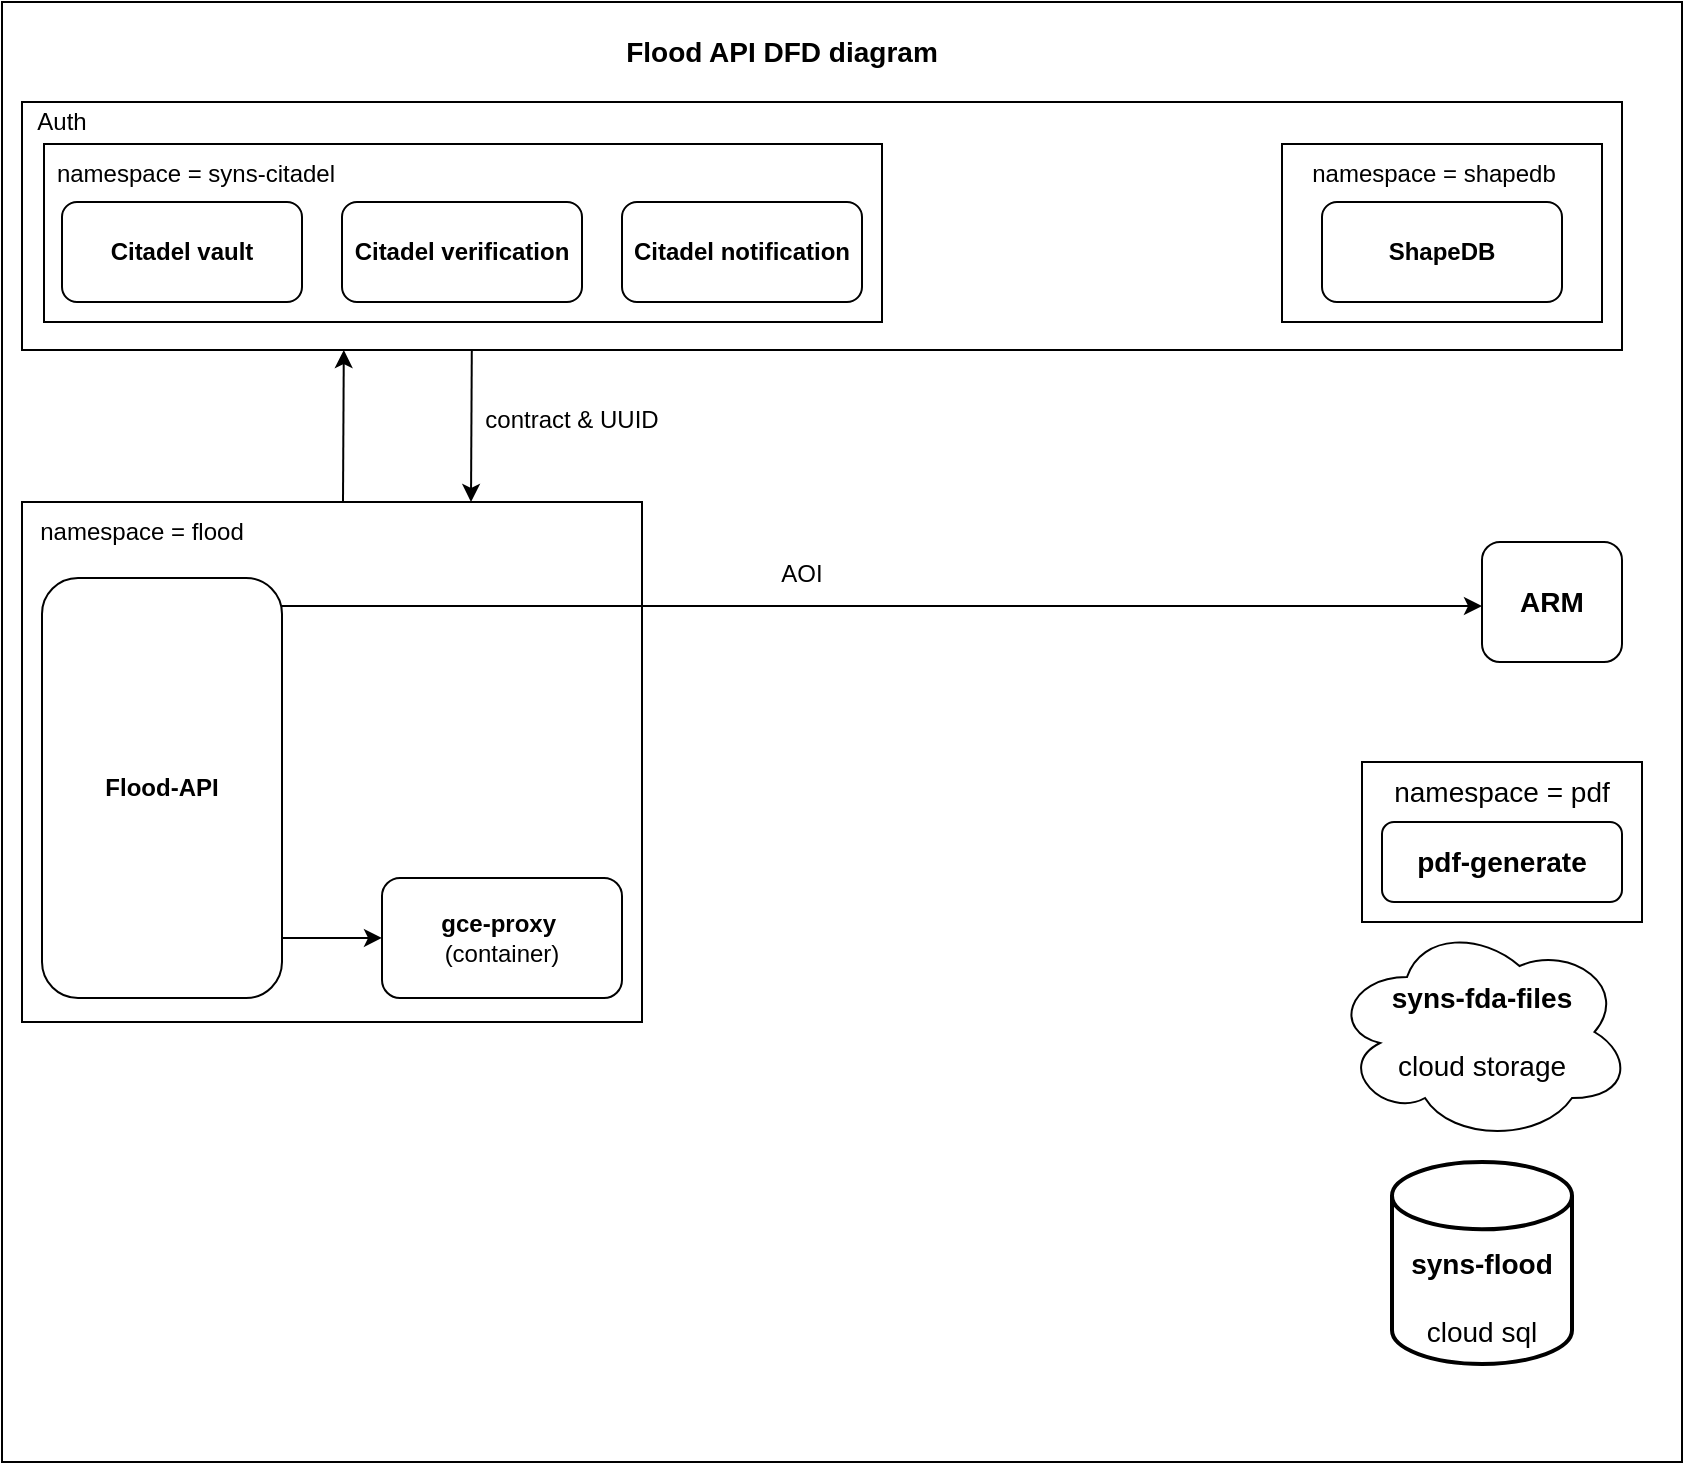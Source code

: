 <mxfile version="15.7.0" type="github">
  <diagram id="u1A7Wv8suJlV6ekKMkJ3" name="Page-1">
    <mxGraphModel dx="1422" dy="762" grid="1" gridSize="10" guides="1" tooltips="1" connect="1" arrows="1" fold="1" page="1" pageScale="1" pageWidth="850" pageHeight="1100" math="0" shadow="0">
      <root>
        <mxCell id="0" />
        <mxCell id="1" parent="0" />
        <mxCell id="8ferR3esrWney0wUMfSO-17" value="" style="rounded=0;whiteSpace=wrap;html=1;" parent="1" vertex="1">
          <mxGeometry x="10" y="20" width="840" height="730" as="geometry" />
        </mxCell>
        <mxCell id="8ferR3esrWney0wUMfSO-18" value="Flood API DFD diagram" style="text;html=1;strokeColor=none;fillColor=none;align=center;verticalAlign=middle;whiteSpace=wrap;rounded=0;fontStyle=1;fontSize=14;" parent="1" vertex="1">
          <mxGeometry x="310" y="30" width="180" height="30" as="geometry" />
        </mxCell>
        <mxCell id="8ferR3esrWney0wUMfSO-24" value="" style="group" parent="1" vertex="1" connectable="0">
          <mxGeometry x="20" y="70" width="800" height="124" as="geometry" />
        </mxCell>
        <mxCell id="8ferR3esrWney0wUMfSO-3" value="" style="rounded=0;whiteSpace=wrap;html=1;" parent="8ferR3esrWney0wUMfSO-24" vertex="1">
          <mxGeometry width="800" height="124" as="geometry" />
        </mxCell>
        <mxCell id="8ferR3esrWney0wUMfSO-5" value="Auth" style="text;html=1;strokeColor=none;fillColor=none;align=center;verticalAlign=middle;whiteSpace=wrap;rounded=0;" parent="8ferR3esrWney0wUMfSO-24" vertex="1">
          <mxGeometry width="40" height="20" as="geometry" />
        </mxCell>
        <mxCell id="8ferR3esrWney0wUMfSO-19" value="" style="group" parent="8ferR3esrWney0wUMfSO-24" vertex="1" connectable="0">
          <mxGeometry x="630" y="21" width="160" height="89" as="geometry" />
        </mxCell>
        <mxCell id="8ferR3esrWney0wUMfSO-11" value="" style="rounded=0;whiteSpace=wrap;html=1;" parent="8ferR3esrWney0wUMfSO-19" vertex="1">
          <mxGeometry width="160" height="89" as="geometry" />
        </mxCell>
        <mxCell id="8ferR3esrWney0wUMfSO-12" value="namespace = shapedb" style="text;html=1;strokeColor=none;fillColor=none;align=center;verticalAlign=middle;whiteSpace=wrap;rounded=0;" parent="8ferR3esrWney0wUMfSO-19" vertex="1">
          <mxGeometry x="1" width="150" height="30" as="geometry" />
        </mxCell>
        <mxCell id="8ferR3esrWney0wUMfSO-13" value="ShapeDB" style="rounded=1;whiteSpace=wrap;html=1;fontStyle=1" parent="8ferR3esrWney0wUMfSO-19" vertex="1">
          <mxGeometry x="20" y="29" width="120" height="50" as="geometry" />
        </mxCell>
        <mxCell id="8ferR3esrWney0wUMfSO-22" value="" style="group" parent="8ferR3esrWney0wUMfSO-24" vertex="1" connectable="0">
          <mxGeometry x="11" y="21" width="419" height="89" as="geometry" />
        </mxCell>
        <mxCell id="8ferR3esrWney0wUMfSO-4" value="" style="rounded=0;whiteSpace=wrap;html=1;" parent="8ferR3esrWney0wUMfSO-22" vertex="1">
          <mxGeometry width="419" height="89" as="geometry" />
        </mxCell>
        <mxCell id="8ferR3esrWney0wUMfSO-6" value="namespace = syns-citadel" style="text;html=1;strokeColor=none;fillColor=none;align=center;verticalAlign=middle;whiteSpace=wrap;rounded=0;" parent="8ferR3esrWney0wUMfSO-22" vertex="1">
          <mxGeometry x="1" width="150" height="30" as="geometry" />
        </mxCell>
        <mxCell id="8ferR3esrWney0wUMfSO-21" value="" style="group" parent="8ferR3esrWney0wUMfSO-22" vertex="1" connectable="0">
          <mxGeometry x="9" y="29" width="400" height="50" as="geometry" />
        </mxCell>
        <mxCell id="8ferR3esrWney0wUMfSO-7" value="Citadel vault" style="rounded=1;whiteSpace=wrap;html=1;fontStyle=1" parent="8ferR3esrWney0wUMfSO-21" vertex="1">
          <mxGeometry width="120" height="50" as="geometry" />
        </mxCell>
        <mxCell id="8ferR3esrWney0wUMfSO-8" value="Citadel verification" style="rounded=1;whiteSpace=wrap;html=1;fontStyle=1" parent="8ferR3esrWney0wUMfSO-21" vertex="1">
          <mxGeometry x="140" width="120" height="50" as="geometry" />
        </mxCell>
        <mxCell id="8ferR3esrWney0wUMfSO-9" value="Citadel notification" style="rounded=1;whiteSpace=wrap;html=1;fontStyle=1" parent="8ferR3esrWney0wUMfSO-21" vertex="1">
          <mxGeometry x="280" width="120" height="50" as="geometry" />
        </mxCell>
        <mxCell id="8ferR3esrWney0wUMfSO-25" value="" style="rounded=0;whiteSpace=wrap;html=1;labelBackgroundColor=none;fontSize=14;" parent="1" vertex="1">
          <mxGeometry x="20" y="270" width="310" height="260" as="geometry" />
        </mxCell>
        <mxCell id="8ferR3esrWney0wUMfSO-27" value="ARM" style="rounded=1;whiteSpace=wrap;html=1;labelBackgroundColor=none;fontSize=14;fontStyle=1" parent="1" vertex="1">
          <mxGeometry x="750" y="290" width="70" height="60" as="geometry" />
        </mxCell>
        <mxCell id="8ferR3esrWney0wUMfSO-31" value="&lt;b&gt;syns-fda-files &lt;/b&gt;&lt;br&gt;&lt;br&gt;cloud storage" style="ellipse;shape=cloud;whiteSpace=wrap;html=1;labelBackgroundColor=none;fontSize=14;" parent="1" vertex="1">
          <mxGeometry x="675" y="480" width="150" height="110" as="geometry" />
        </mxCell>
        <mxCell id="8ferR3esrWney0wUMfSO-32" value="&lt;b&gt;&lt;br&gt;&lt;br&gt;syns-flood&lt;/b&gt;&lt;br&gt;&lt;br&gt;cloud sql" style="strokeWidth=2;html=1;shape=mxgraph.flowchart.database;whiteSpace=wrap;labelBackgroundColor=none;fontSize=14;" parent="1" vertex="1">
          <mxGeometry x="705" y="600" width="90" height="101" as="geometry" />
        </mxCell>
        <mxCell id="8ferR3esrWney0wUMfSO-33" value="" style="group" parent="1" vertex="1" connectable="0">
          <mxGeometry x="690" y="400" width="140" height="80" as="geometry" />
        </mxCell>
        <mxCell id="8ferR3esrWney0wUMfSO-28" value="" style="rounded=0;whiteSpace=wrap;html=1;labelBackgroundColor=none;fontSize=14;" parent="8ferR3esrWney0wUMfSO-33" vertex="1">
          <mxGeometry width="140" height="80" as="geometry" />
        </mxCell>
        <mxCell id="8ferR3esrWney0wUMfSO-29" value="namespace = pdf" style="text;html=1;strokeColor=none;fillColor=none;align=center;verticalAlign=middle;whiteSpace=wrap;rounded=0;labelBackgroundColor=none;fontSize=14;" parent="8ferR3esrWney0wUMfSO-33" vertex="1">
          <mxGeometry x="10" width="120" height="30" as="geometry" />
        </mxCell>
        <mxCell id="8ferR3esrWney0wUMfSO-30" value="pdf-generate" style="rounded=1;whiteSpace=wrap;html=1;labelBackgroundColor=none;fontSize=14;fontStyle=1" parent="8ferR3esrWney0wUMfSO-33" vertex="1">
          <mxGeometry x="10" y="30" width="120" height="40" as="geometry" />
        </mxCell>
        <mxCell id="O1O7jSlh3-RSl_De3UBC-1" value="namespace = flood" style="text;html=1;strokeColor=none;fillColor=none;align=center;verticalAlign=middle;whiteSpace=wrap;rounded=0;" vertex="1" parent="1">
          <mxGeometry x="20" y="270" width="120" height="30" as="geometry" />
        </mxCell>
        <mxCell id="O1O7jSlh3-RSl_De3UBC-11" value="" style="group" vertex="1" connectable="0" parent="1">
          <mxGeometry x="30" y="308" width="290" height="210" as="geometry" />
        </mxCell>
        <mxCell id="O1O7jSlh3-RSl_De3UBC-3" value="&lt;b&gt;Flood-API&lt;/b&gt;" style="rounded=1;whiteSpace=wrap;html=1;" vertex="1" parent="O1O7jSlh3-RSl_De3UBC-11">
          <mxGeometry width="120" height="210" as="geometry" />
        </mxCell>
        <mxCell id="O1O7jSlh3-RSl_De3UBC-6" value="&lt;b&gt;gce-proxy&lt;/b&gt;&lt;span&gt;&amp;nbsp;&lt;/span&gt;&lt;br&gt;&lt;span&gt;(container)&lt;/span&gt;" style="rounded=1;whiteSpace=wrap;html=1;" vertex="1" parent="O1O7jSlh3-RSl_De3UBC-11">
          <mxGeometry x="170" y="150" width="120" height="60" as="geometry" />
        </mxCell>
        <mxCell id="O1O7jSlh3-RSl_De3UBC-8" value="" style="endArrow=classic;html=1;rounded=0;exitX=1;exitY=0.857;exitDx=0;exitDy=0;exitPerimeter=0;" edge="1" parent="O1O7jSlh3-RSl_De3UBC-11">
          <mxGeometry width="50" height="50" relative="1" as="geometry">
            <mxPoint x="120" y="179.97" as="sourcePoint" />
            <mxPoint x="170" y="179.984" as="targetPoint" />
          </mxGeometry>
        </mxCell>
        <mxCell id="O1O7jSlh3-RSl_De3UBC-19" value="" style="endArrow=classic;html=1;rounded=0;entryX=0.113;entryY=1;entryDx=0;entryDy=0;entryPerimeter=0;" edge="1" parent="1">
          <mxGeometry width="50" height="50" relative="1" as="geometry">
            <mxPoint x="180.5" y="270" as="sourcePoint" />
            <mxPoint x="180.9" y="194" as="targetPoint" />
          </mxGeometry>
        </mxCell>
        <mxCell id="O1O7jSlh3-RSl_De3UBC-20" value="" style="endArrow=classic;html=1;rounded=0;entryX=0.113;entryY=1;entryDx=0;entryDy=0;entryPerimeter=0;fontStyle=0;verticalAlign=middle;" edge="1" parent="1">
          <mxGeometry width="50" height="50" relative="1" as="geometry">
            <mxPoint x="244.9" y="194" as="sourcePoint" />
            <mxPoint x="244.5" y="270" as="targetPoint" />
          </mxGeometry>
        </mxCell>
        <mxCell id="O1O7jSlh3-RSl_De3UBC-21" value="contract &amp;amp; UUID" style="text;html=1;strokeColor=none;fillColor=none;align=center;verticalAlign=middle;whiteSpace=wrap;rounded=0;" vertex="1" parent="1">
          <mxGeometry x="250" y="214" width="90" height="30" as="geometry" />
        </mxCell>
        <mxCell id="O1O7jSlh3-RSl_De3UBC-22" value="" style="endArrow=classic;html=1;rounded=0;verticalAlign=middle;" edge="1" parent="1">
          <mxGeometry width="50" height="50" relative="1" as="geometry">
            <mxPoint x="150" y="322" as="sourcePoint" />
            <mxPoint x="750" y="322" as="targetPoint" />
          </mxGeometry>
        </mxCell>
        <mxCell id="O1O7jSlh3-RSl_De3UBC-24" value="AOI" style="text;html=1;strokeColor=none;fillColor=none;align=center;verticalAlign=middle;whiteSpace=wrap;rounded=0;" vertex="1" parent="1">
          <mxGeometry x="380" y="291" width="60" height="30" as="geometry" />
        </mxCell>
      </root>
    </mxGraphModel>
  </diagram>
</mxfile>
